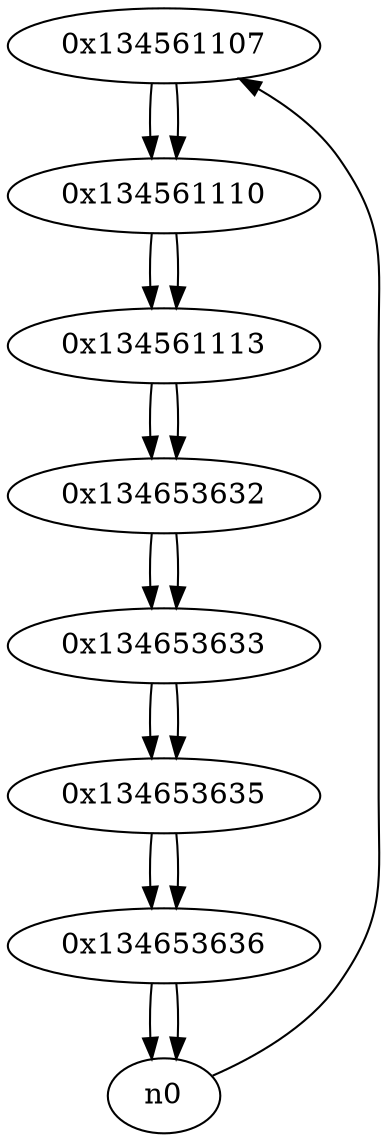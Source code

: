 digraph G{
/* nodes */
  n1 [label="0x134561107"]
  n2 [label="0x134561110"]
  n3 [label="0x134561113"]
  n4 [label="0x134653632"]
  n5 [label="0x134653633"]
  n6 [label="0x134653635"]
  n7 [label="0x134653636"]
/* edges */
n1 -> n2;
n0 -> n1;
n2 -> n3;
n1 -> n2;
n3 -> n4;
n2 -> n3;
n4 -> n5;
n3 -> n4;
n5 -> n6;
n4 -> n5;
n6 -> n7;
n5 -> n6;
n7 -> n0;
n7 -> n0;
n6 -> n7;
}
